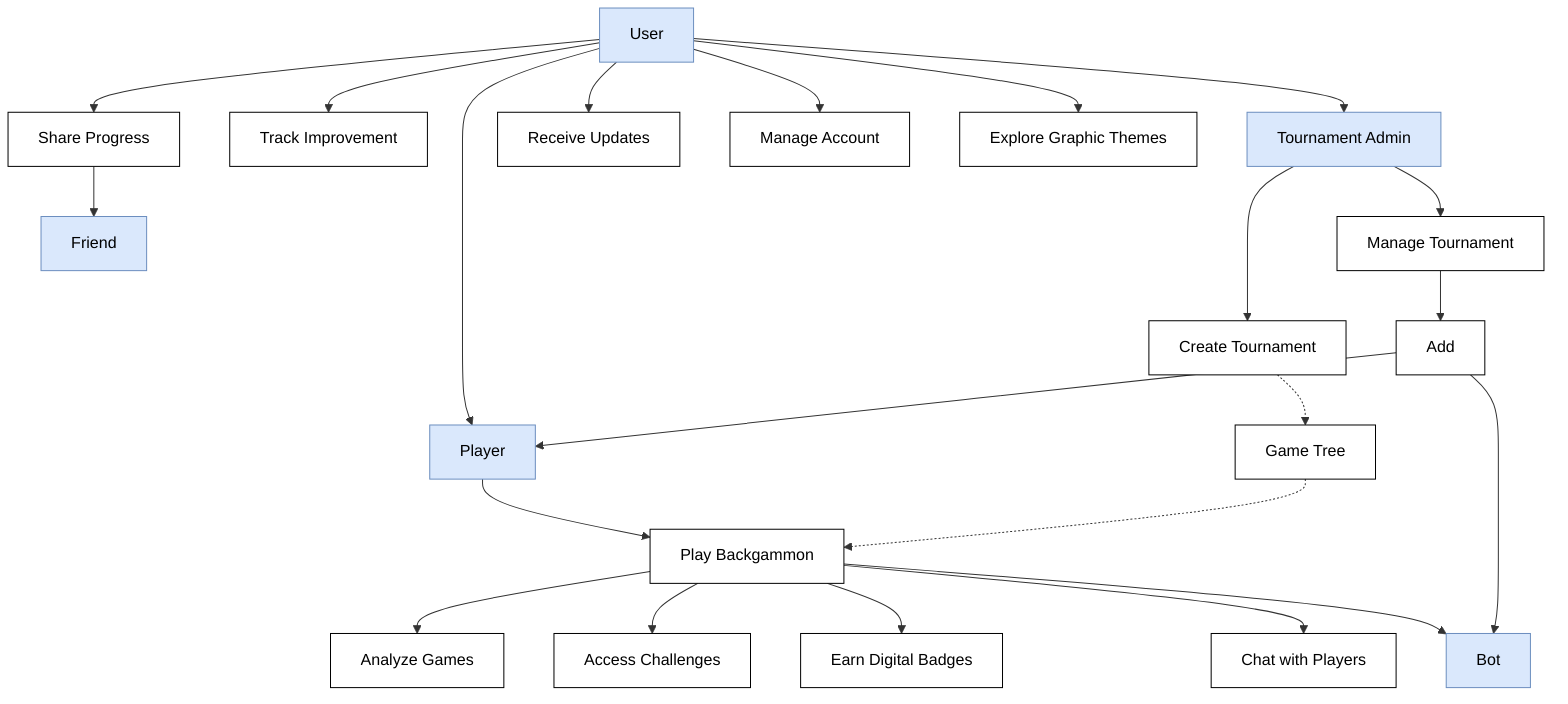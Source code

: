 graph TD
    %% Actors
    TAdmin[Tournament Admin]
    User[User]
    Player[Player]
    Friend[Friend]

    %% Use Cases
    CreateTournament[Create Tournament]
    ManageTournament[Manage Tournament]
    TrackImprovement[Track Improvement]
    ShareProgress[Share Progress]
    ReceiveUpdates[Receive Updates]
    ManageAccount[Manage Account]
    PlayBackgammon[Play Backgammon]
    ChatPlayers[Chat with Players]
    AnalyzeGames[Analyze Games]
    AccessChallenges[Access Challenges]
    EarnBadges[Earn Digital Badges]
    ExploreThemes[Explore Graphic Themes]
    GameTree[Game Tree]

    %% Relationships
    TAdmin --> CreateTournament
    TAdmin --> ManageTournament
    
    User --> TrackImprovement
    User --> ShareProgress
    User --> ReceiveUpdates
    User --> ManageAccount
    User --> ExploreThemes
    User --> Player
    User --> TAdmin

    Player --> PlayBackgammon
    
    ShareProgress --> Friend
    
    %% Include relationships
    GameTree -.-> PlayBackgammon
    PlayBackgammon --> AnalyzeGames
    PlayBackgammon --> AccessChallenges
    PlayBackgammon --> EarnBadges
    PlayBackgammon --> ChatPlayers
    PlayBackgammon --> Bot
    CreateTournament -.-> GameTree
    ManageTournament --> Add
    Add --> Bot
    Add --> Player

    %% Styling
    classDef actor fill:#dae8fc,stroke:#6c8ebf,color:#000
    classDef useCase fill:#fff,stroke:#000,color:#000
    
    class TAdmin,User,Player,Friend,Bot,Player actor
    class CreateTournament,Add,ManageTournament,TrackImprovement,ShareProgress,ReceiveUpdates,ManageAccount,PlayBackgammon,ChatPlayers,AnalyzeGames,AccessChallenges,EarnBadges,ExploreThemes,GameTree useCase